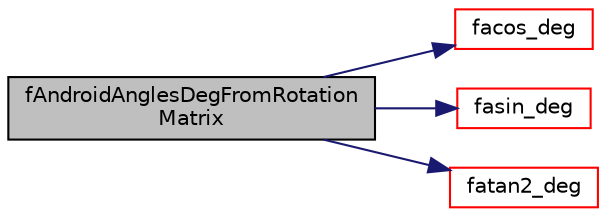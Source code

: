 digraph "fAndroidAnglesDegFromRotationMatrix"
{
  edge [fontname="Helvetica",fontsize="10",labelfontname="Helvetica",labelfontsize="10"];
  node [fontname="Helvetica",fontsize="10",shape=record];
  rankdir="LR";
  Node29 [label="fAndroidAnglesDegFromRotation\lMatrix",height=0.2,width=0.4,color="black", fillcolor="grey75", style="filled", fontcolor="black"];
  Node29 -> Node30 [color="midnightblue",fontsize="10",style="solid",fontname="Helvetica"];
  Node30 [label="facos_deg",height=0.2,width=0.4,color="red", fillcolor="white", style="filled",URL="$approximations_8c.html#a084fe0ff189767dca40fbe330d7394f0"];
  Node29 -> Node33 [color="midnightblue",fontsize="10",style="solid",fontname="Helvetica"];
  Node33 [label="fasin_deg",height=0.2,width=0.4,color="red", fillcolor="white", style="filled",URL="$approximations_8c.html#a956336cb9e7270c6cfbf667b1075c063"];
  Node29 -> Node34 [color="midnightblue",fontsize="10",style="solid",fontname="Helvetica"];
  Node34 [label="fatan2_deg",height=0.2,width=0.4,color="red", fillcolor="white", style="filled",URL="$approximations_8c.html#aebfdfbd2df0fe4472f9861b0738bb410"];
}
